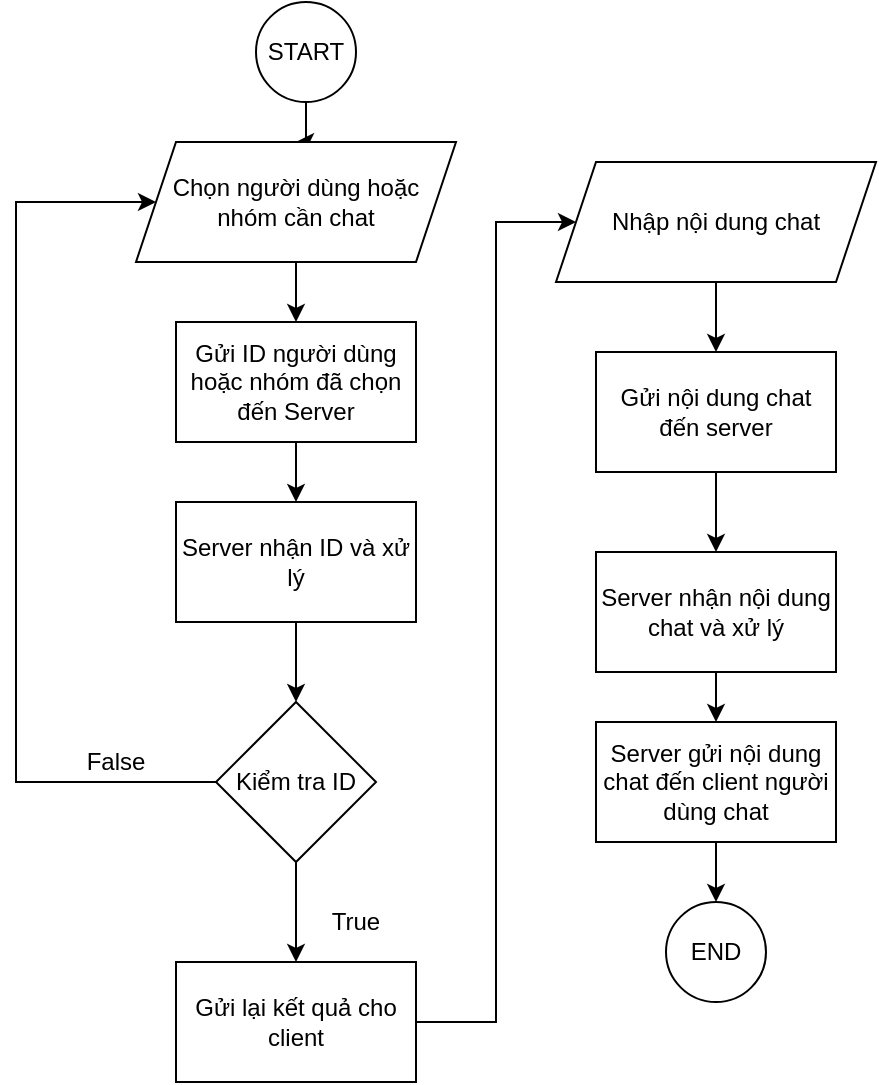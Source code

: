 <mxfile version="14.5.3" type="github">
  <diagram id="prtHgNgQTEPvFCAcTncT" name="Page-1">
    <mxGraphModel dx="1022" dy="738" grid="1" gridSize="10" guides="1" tooltips="1" connect="1" arrows="1" fold="1" page="1" pageScale="1" pageWidth="827" pageHeight="1169" math="0" shadow="0">
      <root>
        <mxCell id="0" />
        <mxCell id="1" parent="0" />
        <mxCell id="0EdgKEL4-VeEeaSCLXQi-18" value="" style="edgeStyle=orthogonalEdgeStyle;rounded=0;orthogonalLoop=1;jettySize=auto;html=1;" edge="1" parent="1" source="0EdgKEL4-VeEeaSCLXQi-5" target="0EdgKEL4-VeEeaSCLXQi-17">
          <mxGeometry relative="1" as="geometry" />
        </mxCell>
        <mxCell id="0EdgKEL4-VeEeaSCLXQi-5" value="START" style="ellipse;whiteSpace=wrap;html=1;aspect=fixed;" vertex="1" parent="1">
          <mxGeometry x="360" width="50" height="50" as="geometry" />
        </mxCell>
        <mxCell id="0EdgKEL4-VeEeaSCLXQi-20" value="" style="edgeStyle=orthogonalEdgeStyle;rounded=0;orthogonalLoop=1;jettySize=auto;html=1;" edge="1" parent="1" source="0EdgKEL4-VeEeaSCLXQi-17" target="0EdgKEL4-VeEeaSCLXQi-19">
          <mxGeometry relative="1" as="geometry" />
        </mxCell>
        <mxCell id="0EdgKEL4-VeEeaSCLXQi-17" value="Chọn người dùng hoặc &lt;br&gt;nhóm cần chat" style="shape=parallelogram;perimeter=parallelogramPerimeter;whiteSpace=wrap;html=1;fixedSize=1;" vertex="1" parent="1">
          <mxGeometry x="300" y="70" width="160" height="60" as="geometry" />
        </mxCell>
        <mxCell id="0EdgKEL4-VeEeaSCLXQi-22" value="" style="edgeStyle=orthogonalEdgeStyle;rounded=0;orthogonalLoop=1;jettySize=auto;html=1;" edge="1" parent="1" source="0EdgKEL4-VeEeaSCLXQi-19" target="0EdgKEL4-VeEeaSCLXQi-21">
          <mxGeometry relative="1" as="geometry" />
        </mxCell>
        <mxCell id="0EdgKEL4-VeEeaSCLXQi-19" value="Gửi ID người dùng hoặc nhóm đã chọn đến Server" style="whiteSpace=wrap;html=1;" vertex="1" parent="1">
          <mxGeometry x="320" y="160" width="120" height="60" as="geometry" />
        </mxCell>
        <mxCell id="0EdgKEL4-VeEeaSCLXQi-24" value="" style="edgeStyle=orthogonalEdgeStyle;rounded=0;orthogonalLoop=1;jettySize=auto;html=1;" edge="1" parent="1" source="0EdgKEL4-VeEeaSCLXQi-21" target="0EdgKEL4-VeEeaSCLXQi-23">
          <mxGeometry relative="1" as="geometry" />
        </mxCell>
        <mxCell id="0EdgKEL4-VeEeaSCLXQi-21" value="Server nhận ID và xử lý" style="whiteSpace=wrap;html=1;" vertex="1" parent="1">
          <mxGeometry x="320" y="250" width="120" height="60" as="geometry" />
        </mxCell>
        <mxCell id="0EdgKEL4-VeEeaSCLXQi-26" value="" style="edgeStyle=orthogonalEdgeStyle;rounded=0;orthogonalLoop=1;jettySize=auto;html=1;" edge="1" parent="1" source="0EdgKEL4-VeEeaSCLXQi-23" target="0EdgKEL4-VeEeaSCLXQi-25">
          <mxGeometry relative="1" as="geometry" />
        </mxCell>
        <mxCell id="0EdgKEL4-VeEeaSCLXQi-33" value="" style="edgeStyle=orthogonalEdgeStyle;rounded=0;orthogonalLoop=1;jettySize=auto;html=1;entryX=0;entryY=0.5;entryDx=0;entryDy=0;" edge="1" parent="1" source="0EdgKEL4-VeEeaSCLXQi-23" target="0EdgKEL4-VeEeaSCLXQi-17">
          <mxGeometry relative="1" as="geometry">
            <mxPoint x="280" y="390" as="targetPoint" />
            <Array as="points">
              <mxPoint x="240" y="390" />
              <mxPoint x="240" y="100" />
            </Array>
          </mxGeometry>
        </mxCell>
        <mxCell id="0EdgKEL4-VeEeaSCLXQi-23" value="Kiểm tra ID" style="rhombus;whiteSpace=wrap;html=1;" vertex="1" parent="1">
          <mxGeometry x="340" y="350" width="80" height="80" as="geometry" />
        </mxCell>
        <mxCell id="0EdgKEL4-VeEeaSCLXQi-38" value="" style="edgeStyle=orthogonalEdgeStyle;rounded=0;orthogonalLoop=1;jettySize=auto;html=1;" edge="1" parent="1" source="0EdgKEL4-VeEeaSCLXQi-25" target="0EdgKEL4-VeEeaSCLXQi-37">
          <mxGeometry relative="1" as="geometry">
            <Array as="points">
              <mxPoint x="480" y="510" />
              <mxPoint x="480" y="110" />
            </Array>
          </mxGeometry>
        </mxCell>
        <mxCell id="0EdgKEL4-VeEeaSCLXQi-25" value="Gửi lại kết quả cho client" style="whiteSpace=wrap;html=1;" vertex="1" parent="1">
          <mxGeometry x="320" y="480" width="120" height="60" as="geometry" />
        </mxCell>
        <mxCell id="0EdgKEL4-VeEeaSCLXQi-30" value="True" style="text;html=1;strokeColor=none;fillColor=none;align=center;verticalAlign=middle;whiteSpace=wrap;rounded=0;" vertex="1" parent="1">
          <mxGeometry x="390" y="450" width="40" height="20" as="geometry" />
        </mxCell>
        <mxCell id="0EdgKEL4-VeEeaSCLXQi-34" value="False" style="text;html=1;strokeColor=none;fillColor=none;align=center;verticalAlign=middle;whiteSpace=wrap;rounded=0;" vertex="1" parent="1">
          <mxGeometry x="270" y="370" width="40" height="20" as="geometry" />
        </mxCell>
        <mxCell id="0EdgKEL4-VeEeaSCLXQi-40" value="" style="edgeStyle=orthogonalEdgeStyle;rounded=0;orthogonalLoop=1;jettySize=auto;html=1;" edge="1" parent="1" source="0EdgKEL4-VeEeaSCLXQi-37" target="0EdgKEL4-VeEeaSCLXQi-39">
          <mxGeometry relative="1" as="geometry" />
        </mxCell>
        <mxCell id="0EdgKEL4-VeEeaSCLXQi-37" value="Nhập nội dung chat" style="shape=parallelogram;perimeter=parallelogramPerimeter;whiteSpace=wrap;html=1;fixedSize=1;" vertex="1" parent="1">
          <mxGeometry x="510" y="80" width="160" height="60" as="geometry" />
        </mxCell>
        <mxCell id="0EdgKEL4-VeEeaSCLXQi-42" value="" style="edgeStyle=orthogonalEdgeStyle;rounded=0;orthogonalLoop=1;jettySize=auto;html=1;" edge="1" parent="1" source="0EdgKEL4-VeEeaSCLXQi-39" target="0EdgKEL4-VeEeaSCLXQi-41">
          <mxGeometry relative="1" as="geometry" />
        </mxCell>
        <mxCell id="0EdgKEL4-VeEeaSCLXQi-39" value="Gửi nội dung chat đến server" style="whiteSpace=wrap;html=1;" vertex="1" parent="1">
          <mxGeometry x="530" y="175" width="120" height="60" as="geometry" />
        </mxCell>
        <mxCell id="0EdgKEL4-VeEeaSCLXQi-46" value="" style="edgeStyle=orthogonalEdgeStyle;rounded=0;orthogonalLoop=1;jettySize=auto;html=1;" edge="1" parent="1" source="0EdgKEL4-VeEeaSCLXQi-41" target="0EdgKEL4-VeEeaSCLXQi-45">
          <mxGeometry relative="1" as="geometry" />
        </mxCell>
        <mxCell id="0EdgKEL4-VeEeaSCLXQi-41" value="Server nhận nội dung chat và xử lý" style="whiteSpace=wrap;html=1;" vertex="1" parent="1">
          <mxGeometry x="530" y="275" width="120" height="60" as="geometry" />
        </mxCell>
        <mxCell id="0EdgKEL4-VeEeaSCLXQi-45" value="Server gửi nội dung chat đến client người dùng chat" style="whiteSpace=wrap;html=1;" vertex="1" parent="1">
          <mxGeometry x="530" y="360" width="120" height="60" as="geometry" />
        </mxCell>
        <mxCell id="0EdgKEL4-VeEeaSCLXQi-49" value="END" style="ellipse;whiteSpace=wrap;html=1;aspect=fixed;" vertex="1" parent="1">
          <mxGeometry x="565" y="450" width="50" height="50" as="geometry" />
        </mxCell>
        <mxCell id="0EdgKEL4-VeEeaSCLXQi-50" value="" style="endArrow=classic;html=1;exitX=0.5;exitY=1;exitDx=0;exitDy=0;entryX=0.5;entryY=0;entryDx=0;entryDy=0;" edge="1" parent="1" source="0EdgKEL4-VeEeaSCLXQi-45" target="0EdgKEL4-VeEeaSCLXQi-49">
          <mxGeometry width="50" height="50" relative="1" as="geometry">
            <mxPoint x="390" y="450" as="sourcePoint" />
            <mxPoint x="440" y="400" as="targetPoint" />
          </mxGeometry>
        </mxCell>
      </root>
    </mxGraphModel>
  </diagram>
</mxfile>
